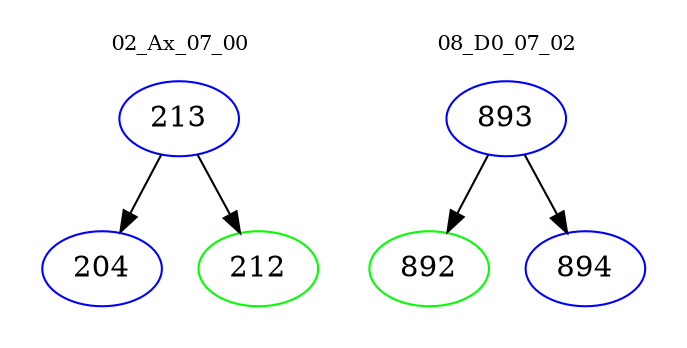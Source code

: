 digraph{
subgraph cluster_0 {
color = white
label = "02_Ax_07_00";
fontsize=10;
T0_213 [label="213", color="blue"]
T0_213 -> T0_204 [color="black"]
T0_204 [label="204", color="blue"]
T0_213 -> T0_212 [color="black"]
T0_212 [label="212", color="green"]
}
subgraph cluster_1 {
color = white
label = "08_D0_07_02";
fontsize=10;
T1_893 [label="893", color="blue"]
T1_893 -> T1_892 [color="black"]
T1_892 [label="892", color="green"]
T1_893 -> T1_894 [color="black"]
T1_894 [label="894", color="blue"]
}
}
